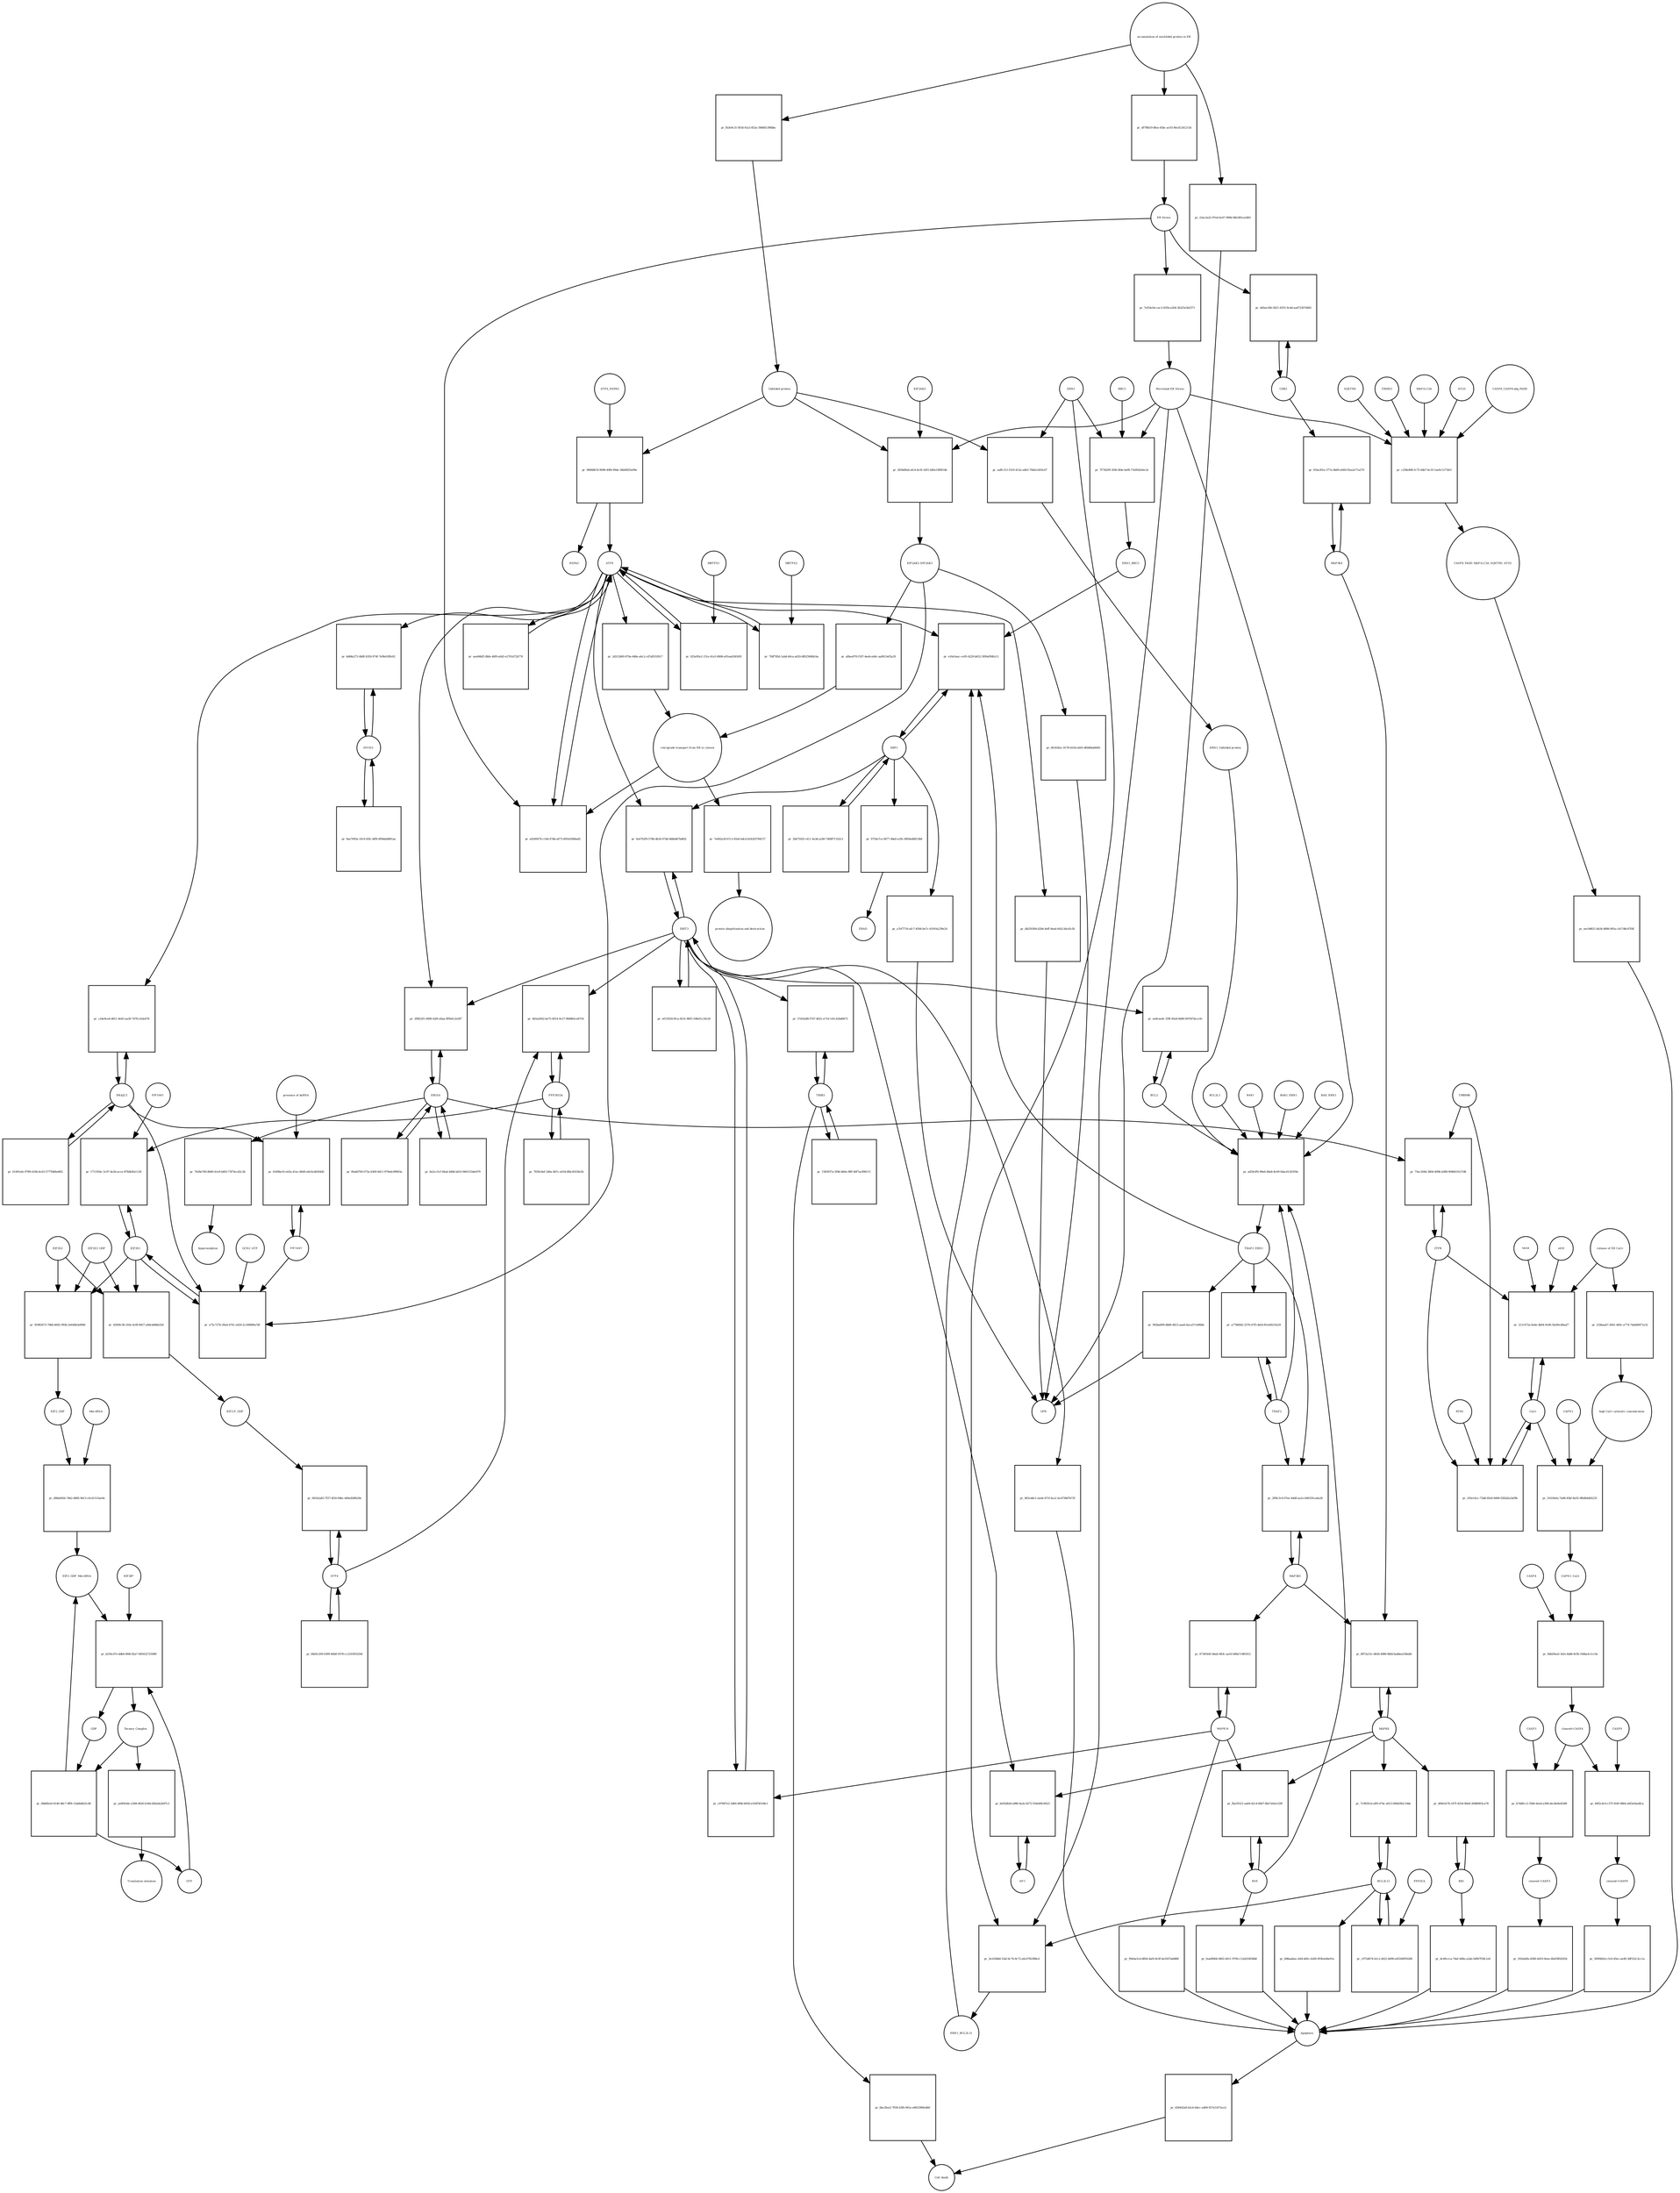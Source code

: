 strict digraph  {
ATF6_HSPA5 [annotation="", bipartite=0, cls=complex, fontsize=4, label=ATF6_HSPA5, shape=circle];
"pr_96068b7d-9098-40fb-99da-34b082f2a99e" [annotation="", bipartite=1, cls=process, fontsize=4, label="pr_96068b7d-9098-40fb-99da-34b082f2a99e", shape=square];
ATF6 [annotation="urn_miriam_hgnc.symbol_ATF6", bipartite=0, cls=macromolecule, fontsize=4, label=ATF6, shape=circle];
HSPA5 [annotation="urn_miriam_hgnc.symbol_HSPA5", bipartite=0, cls=macromolecule, fontsize=4, label=HSPA5, shape=circle];
"Unfolded protein" [annotation="", bipartite=0, cls=macromolecule, fontsize=4, label="Unfolded protein", shape=circle];
ERN1 [annotation="urn_miriam_hgnc.symbol_ERN1", bipartite=0, cls=macromolecule, fontsize=4, label=ERN1, shape=circle];
"pr_aaffc311-f310-412a-a4b5-79d2e2450c67" [annotation="", bipartite=1, cls=process, fontsize=4, label="pr_aaffc311-f310-412a-a4b5-79d2e2450c67", shape=square];
"ERN1_Unfolded protein" [annotation="", bipartite=0, cls=complex, fontsize=4, label="ERN1_Unfolded protein", shape=circle];
EIF2AK3_EIF2AK3 [annotation="", bipartite=0, cls=complex, fontsize=4, label=EIF2AK3_EIF2AK3, shape=circle];
"pr_afbea970-f187-4eeb-a44c-aa8013ef5a29" [annotation="", bipartite=1, cls=process, fontsize=4, label="pr_afbea970-f187-4eeb-a44c-aa8013ef5a29", shape=square];
"retrograde transport from ER to cytosol" [annotation="", bipartite=0, cls=phenotype, fontsize=4, label="retrograde transport from ER to cytosol", shape=circle];
"pr_2d312669-870a-448e-a6c2-cd7af031f617" [annotation="", bipartite=1, cls=process, fontsize=4, label="pr_2d312669-870a-448e-a6c2-cd7af031f617", shape=square];
"pr_7e662a30-b7c3-45e6-bdcd-b24203764157" [annotation="", bipartite=1, cls=process, fontsize=4, label="pr_7e662a30-b7c3-45e6-bdcd-b24203764157", shape=square];
"protein ubiquitination and destruction" [annotation="", bipartite=0, cls=phenotype, fontsize=4, label="protein ubiquitination and destruction", shape=circle];
"pr_ad29cff0-99a6-48a8-8c69-04ac6120359a" [annotation="", bipartite=1, cls=process, fontsize=4, label="pr_ad29cff0-99a6-48a8-8c69-04ac6120359a", shape=square];
TRAF2_ERN1 [annotation="", bipartite=0, cls=complex, fontsize=4, label=TRAF2_ERN1, shape=circle];
BAK1_ERN1 [annotation="", bipartite=0, cls=complex, fontsize=4, label=BAK1_ERN1, shape=circle];
BAX_ERN1 [annotation="", bipartite=0, cls=complex, fontsize=4, label=BAX_ERN1, shape=circle];
BCL2 [annotation="urn_miriam_hgnc.symbol_BCL2", bipartite=0, cls="nucleic acid feature", fontsize=4, label=BCL2, shape=circle];
BCL2L1 [annotation="urn_miriam_hgnc.symbol_BCL2L1", bipartite=0, cls=macromolecule, fontsize=4, label=BCL2L1, shape=circle];
"Persistant ER Stress" [annotation="", bipartite=0, cls=phenotype, fontsize=4, label="Persistant ER Stress", shape=circle];
BAX [annotation="urn_miriam_hgnc.symbol_BAX", bipartite=0, cls=macromolecule, fontsize=4, label=BAX, shape=circle];
BAK1 [annotation="urn_miriam_hgnc.symbol_BAK1", bipartite=0, cls=macromolecule, fontsize=4, label=BAK1, shape=circle];
TRAF2 [annotation="urn_miriam_hgnc.symbol_TRAF2", bipartite=0, cls=macromolecule, fontsize=4, label=TRAF2, shape=circle];
XBP1 [annotation="urn_miriam_hgnc.symbol_XBP1", bipartite=0, cls=macromolecule, fontsize=4, label=XBP1, shape=circle];
"pr_e16e5eac-ce95-4229-b652-5f00ef90b1c5" [annotation="", bipartite=1, cls=process, fontsize=4, label="pr_e16e5eac-ce95-4229-b652-5f00ef90b1c5", shape=square];
ERN1_BBC3 [annotation="", bipartite=0, cls=complex, fontsize=4, label=ERN1_BBC3, shape=circle];
ERN1_BCL2L11 [annotation="", bipartite=0, cls=complex, fontsize=4, label=ERN1_BCL2L11, shape=circle];
"pr_2bb7502f-c411-4a3d-a240-7df4871162c2" [annotation="", bipartite=1, cls=process, fontsize=4, label="pr_2bb7502f-c411-4a3d-a240-7df4871162c2", shape=square];
"pr_9754a7ce-9677-48a0-a39c-8856e8d913b8" [annotation="", bipartite=1, cls=process, fontsize=4, label="pr_9754a7ce-9677-48a0-a39c-8856e8d913b8", shape=square];
ERAD [annotation="", bipartite=0, cls=phenotype, fontsize=4, label=ERAD, shape=circle];
"pr_a7ef7716-afc7-4584-be7c-41910a239e24" [annotation="", bipartite=1, cls=process, fontsize=4, label="pr_a7ef7716-afc7-4584-be7c-41910a239e24", shape=square];
UPR [annotation="", bipartite=0, cls=phenotype, fontsize=4, label=UPR, shape=circle];
"pr_a776b9d2-5576-47f5-8efd-f61e6021fa59" [annotation="", bipartite=1, cls=process, fontsize=4, label="pr_a776b9d2-5576-47f5-8efd-f61e6021fa59", shape=square];
MAPK8 [annotation="urn_miriam_hgnc.symbol_MAPK8", bipartite=0, cls=macromolecule, fontsize=4, label=MAPK8, shape=circle];
"pr_8972a15c-db5b-4986-8bfd-badbea558a8d" [annotation="", bipartite=1, cls=process, fontsize=4, label="pr_8972a15c-db5b-4986-8bfd-badbea558a8d", shape=square];
MAP3K4 [annotation="urn_miriam_hgnc.symbol_MAP3K4", bipartite=0, cls=macromolecule, fontsize=4, label=MAP3K4, shape=circle];
MAP3K5 [annotation="urn_miriam_hgnc.symbol_MAP3K5", bipartite=0, cls=macromolecule, fontsize=4, label=MAP3K5, shape=circle];
MAPK14 [annotation="urn_miriam_hgnc.symbol_MAPK14", bipartite=0, cls=macromolecule, fontsize=4, label=MAPK14, shape=circle];
"pr_47345645-b6ab-483c-aa16-680a7c881812" [annotation="", bipartite=1, cls=process, fontsize=4, label="pr_47345645-b6ab-483c-aa16-680a7c881812", shape=square];
"pr_99eba3cd-d856-4af4-8c0f-be3507ab886f" [annotation="", bipartite=1, cls=process, fontsize=4, label="pr_99eba3cd-d856-4af4-8c0f-be3507ab886f", shape=square];
Apoptosis [annotation="", bipartite=0, cls=phenotype, fontsize=4, label=Apoptosis, shape=circle];
DDIT3 [annotation="urn_miriam_hgnc.symbol_DDIT3", bipartite=0, cls=macromolecule, fontsize=4, label=DDIT3, shape=circle];
"pr_c97687e2-5d60-4f6b-b058-e550f3019dc1" [annotation="", bipartite=1, cls=process, fontsize=4, label="pr_c97687e2-5d60-4f6b-b058-e550f3019dc1", shape=square];
"pr_963cddc1-aeeb-471f-bca1-bcd73867b73f" [annotation="", bipartite=1, cls=process, fontsize=4, label="pr_963cddc1-aeeb-471f-bca1-bcd73867b73f", shape=square];
"pr_ae8caedc-1f9f-45e8-b680-007f47dccc0c" [annotation="", bipartite=1, cls=process, fontsize=4, label="pr_ae8caedc-1f9f-45e8-b680-007f47dccc0c", shape=square];
"pr_a0249479-c14d-47db-a073-0f45d186bed5" [annotation="", bipartite=1, cls=process, fontsize=4, label="pr_a0249479-c14d-47db-a073-0f45d186bed5", shape=square];
"ER Stress" [annotation="", bipartite=0, cls=phenotype, fontsize=4, label="ER Stress", shape=circle];
"pr_025e95e2-151e-41e5-8008-a91ead345005" [annotation="", bipartite=1, cls=process, fontsize=4, label="pr_025e95e2-151e-41e5-8008-a91ead345005", shape=square];
MBTPS1 [annotation="urn_miriam_hgnc.symbol_MBTPS1", bipartite=0, cls=macromolecule, fontsize=4, label=MBTPS1, shape=circle];
"pr_7fdf785d-1abd-40ca-a620-df62594fdcba" [annotation="", bipartite=1, cls=process, fontsize=4, label="pr_7fdf785d-1abd-40ca-a620-df62594fdcba", shape=square];
MBTPS2 [annotation="urn_miriam_hgnc.symbol_MBTPS2", bipartite=0, cls=macromolecule, fontsize=4, label=MBTPS2, shape=circle];
"pr_aee84bf5-8bfe-46f9-a0d3-e2761d72b776" [annotation="", bipartite=1, cls=process, fontsize=4, label="pr_aee84bf5-8bfe-46f9-a0d3-e2761d72b776", shape=square];
"pr_ef155f26-ffca-4531-86f5-108ef1c24126" [annotation="", bipartite=1, cls=process, fontsize=4, label="pr_ef155f26-ffca-4531-86f5-108ef1c24126", shape=square];
"pr_6e4762f9-578d-4b34-97dd-8dbb4b7bdfd2" [annotation="", bipartite=1, cls=process, fontsize=4, label="pr_6e4762f9-578d-4b34-97dd-8dbb4b7bdfd2", shape=square];
EIF2S1 [annotation="urn_miriam_hgnc.symbol_EIF2S1", bipartite=0, cls=macromolecule, fontsize=4, label=EIF2S1, shape=circle];
"pr_e75c727b-39a4-4741-a920-2c189689a7df" [annotation="", bipartite=1, cls=process, fontsize=4, label="pr_e75c727b-39a4-4741-a920-2c189689a7df", shape=square];
GCN2_ATP [annotation="", bipartite=0, cls=complex, fontsize=4, label=GCN2_ATP, shape=circle];
EIF2AK2 [annotation="urn_miriam_hgnc.symbol_EIF2AK2", bipartite=0, cls=macromolecule, fontsize=4, label=EIF2AK2, shape=circle];
DNAJC3 [annotation="urn_miriam_hgnc.symbol_DNAJC3", bipartite=0, cls=macromolecule, fontsize=4, label=DNAJC3, shape=circle];
EIF2S2 [annotation="urn_miriam_hgnc.symbol_EIF2S2", bipartite=0, cls=macromolecule, fontsize=4, label=EIF2S2, shape=circle];
"pr_95983473-70b8-4665-993b-3e644b3ef866" [annotation="", bipartite=1, cls=process, fontsize=4, label="pr_95983473-70b8-4665-993b-3e644b3ef866", shape=square];
EIF2S3_GDP [annotation="", bipartite=0, cls=complex, fontsize=4, label=EIF2S3_GDP, shape=circle];
EIF2_GDP [annotation="", bipartite=0, cls=complex, fontsize=4, label=EIF2_GDP, shape=circle];
"EIF2_GDP_Met-tRNA" [annotation="", bipartite=0, cls=complex, fontsize=4, label="EIF2_GDP_Met-tRNA", shape=circle];
"pr_b250cd7e-ddb4-4f66-82a7-685432725989" [annotation="", bipartite=1, cls=process, fontsize=4, label="pr_b250cd7e-ddb4-4f66-82a7-685432725989", shape=square];
"Ternary Complex" [annotation="", bipartite=0, cls=complex, fontsize=4, label="Ternary Complex", shape=circle];
"EIF2B*" [annotation="", bipartite=0, cls=complex, fontsize=4, label="EIF2B*", shape=circle];
GTP [annotation="urn_miriam_obo.chebi_CHEBI%3A57600", bipartite=0, cls="simple chemical", fontsize=4, label=GTP, shape=circle];
GDP [annotation="urn_miriam_obo.chebi_CHEBI%3A65180", bipartite=0, cls="simple chemical", fontsize=4, label=GDP, shape=circle];
"pr_0bb6fee0-4140-48c7-9ff8-15abbdb25c46" [annotation="", bipartite=1, cls=process, fontsize=4, label="pr_0bb6fee0-4140-48c7-9ff8-15abbdb25c46", shape=square];
ATF4 [annotation="urn_miriam_hgnc.symbol_ATF4", bipartite=0, cls=macromolecule, fontsize=4, label=ATF4, shape=circle];
"pr_061b2a83-7f27-4f20-84bc-bf6ed56fb29e" [annotation="", bipartite=1, cls=process, fontsize=4, label="pr_061b2a83-7f27-4f20-84bc-bf6ed56fb29e", shape=square];
"EIF2-P_GDP" [annotation="", bipartite=0, cls=complex, fontsize=4, label="EIF2-P_GDP", shape=circle];
"pr_68d3c209-0399-46b8-9378-cc231093329d" [annotation="", bipartite=1, cls=process, fontsize=4, label="pr_68d3c209-0399-46b8-9378-cc231093329d", shape=square];
PPP1R15A [annotation="urn_miriam_hgnc.symbol_PPP1R15A", bipartite=0, cls=macromolecule, fontsize=4, label=PPP1R15A, shape=circle];
"pr_4b5a2642-be75-4914-9c27-98d9b5ce8754" [annotation="", bipartite=1, cls=process, fontsize=4, label="pr_4b5a2642-be75-4914-9c27-98d9b5ce8754", shape=square];
"pr_7839c8ef-246a-4b7c-a034-6fbc8163fe5b" [annotation="", bipartite=1, cls=process, fontsize=4, label="pr_7839c8ef-246a-4b7c-a034-6fbc8163fe5b", shape=square];
"pr_ae8043dc-e368-4626-b18d-d5b2da2b97c2" [annotation="", bipartite=1, cls=process, fontsize=4, label="pr_ae8043dc-e368-4626-b18d-d5b2da2b97c2", shape=square];
"Translation initiation" [annotation="", bipartite=0, cls=phenotype, fontsize=4, label="Translation initiation", shape=circle];
"pr_2f9fc3c0-07ee-44d0-aa1e-b90335ca4a28" [annotation="", bipartite=1, cls=process, fontsize=4, label="pr_2f9fc3c0-07ee-44d0-aa1e-b90335ca4a28", shape=square];
ERO1A [annotation="urn_miriam_hgnc.symbol_ERO1A", bipartite=0, cls=macromolecule, fontsize=4, label=ERO1A, shape=circle];
"pr_2f8f22f1-0496-42f0-a6aa-fff9efc2e287" [annotation="", bipartite=1, cls=process, fontsize=4, label="pr_2f8f22f1-0496-42f0-a6aa-fff9efc2e287", shape=square];
"pr_8a2cc5cf-04ab-448d-b410-966151b4e979" [annotation="", bipartite=1, cls=process, fontsize=4, label="pr_8a2cc5cf-04ab-448d-b410-966151b4e979", shape=square];
"pr_1711934c-5c97-4e2b-acce-878db3fa1128" [annotation="", bipartite=1, cls=process, fontsize=4, label="pr_1711934c-5c97-4e2b-acce-878db3fa1128", shape=square];
EIF2AK1 [annotation="urn_miriam_hgnc.symbol_EIF2AK1", bipartite=0, cls=macromolecule, fontsize=4, label=EIF2AK1, shape=circle];
"pr_fba35521-aa64-42c4-8447-8be7a0ee129f" [annotation="", bipartite=1, cls=process, fontsize=4, label="pr_fba35521-aa64-42c4-8447-8be7a0ee129f", shape=square];
"pr_fead9064-0402-4411-9700-c12eb55658b8" [annotation="", bipartite=1, cls=process, fontsize=4, label="pr_fead9064-0402-4411-9700-c12eb55658b8", shape=square];
"Ca2+" [annotation="urn_miriam_obo.chebi_CHEBI%3A29108", bipartite=0, cls="simple chemical", fontsize=4, label="Ca2+", shape=circle];
"pr_211c672a-6ebe-4b04-9c80-5fa00cd0aaf7" [annotation="", bipartite=1, cls=process, fontsize=4, label="pr_211c672a-6ebe-4b04-9c80-5fa00cd0aaf7", shape=square];
"release of ER Ca2+" [annotation="", bipartite=0, cls=phenotype, fontsize=4, label="release of ER Ca2+", shape=circle];
ITPR [annotation="urn_miriam_hgnc.symbol_ITPR1|urn_miriam_hgnc.symbol_ITPR2|urn_miriam_hgnc.symbol_ITPR3", bipartite=0, cls=macromolecule, fontsize=4, label=ITPR, shape=circle];
MAM [annotation="", bipartite=0, cls=phenotype, fontsize=4, label=MAM, shape=circle];
s619 [annotation="", bipartite=0, cls=complex, fontsize=4, label=s619, shape=circle];
"pr_81ba301a-377a-4b09-a949-f3ea2e71a270" [annotation="", bipartite=1, cls=process, fontsize=4, label="pr_81ba301a-377a-4b09-a949-f3ea2e71a270", shape=square];
CDK5 [annotation="urn_miriam_hgnc.symbol_CDK5", bipartite=0, cls=macromolecule, fontsize=4, label=CDK5, shape=circle];
"pr_4d5ee18b-5821-4555-9cdd-aad72307d492" [annotation="", bipartite=1, cls="uncertain process", fontsize=4, label="pr_4d5ee18b-5821-4555-9cdd-aad72307d492", shape=square];
"pr_d34442a8-b2cb-4dcc-a469-927a5107ace2" [annotation="", bipartite=1, cls=process, fontsize=4, label="pr_d34442a8-b2cb-4dcc-a469-927a5107ace2", shape=square];
"Cell death" [annotation="", bipartite=0, cls=phenotype, fontsize=4, label="Cell death", shape=circle];
"pr_105e14cc-75dd-45e0-8400-f282d2a3af9b" [annotation="", bipartite=1, cls=process, fontsize=4, label="pr_105e14cc-75dd-45e0-8400-f282d2a3af9b", shape=square];
TMBIM6 [annotation="urn_miriam_hgnc.symbol_TMBIM6", bipartite=0, cls=macromolecule, fontsize=4, label=TMBIM6, shape=circle];
RYR1 [annotation="urn_miriam_hgnc.symbol_RYR1", bipartite=0, cls=macromolecule, fontsize=4, label=RYR1, shape=circle];
EIF2AK3 [annotation="urn_miriam_hgnc.symbol_EIF2AK3", bipartite=0, cls=macromolecule, fontsize=4, label=EIF2AK3, shape=circle];
"pr_2836d9ab-afc4-4c91-b5f1-b82e19f6f1db" [annotation="", bipartite=1, cls=process, fontsize=4, label="pr_2836d9ab-afc4-4c91-b5f1-b82e19f6f1db", shape=square];
"pr_7b58a760-8b90-41e9-b493-73f7dcc82c2b" [annotation="", bipartite=1, cls=process, fontsize=4, label="pr_7b58a760-8b90-41e9-b493-73f7dcc82c2b", shape=square];
hyperoxidation [annotation="", bipartite=0, cls=phenotype, fontsize=4, label=hyperoxidation, shape=circle];
"pr_f6a6d769-073a-4369-9d11-979e6c89903a" [annotation="", bipartite=1, cls=process, fontsize=4, label="pr_f6a6d769-073a-4369-9d11-979e6c89903a", shape=square];
"pr_7ef54c9a-cac3-455b-a204-3b325e3b2571" [annotation="", bipartite=1, cls=process, fontsize=4, label="pr_7ef54c9a-cac3-455b-a204-3b325e3b2571", shape=square];
"CASP8_CASP8-ubq_FADD" [annotation="", bipartite=0, cls=complex, fontsize=4, label="CASP8_CASP8-ubq_FADD", shape=circle];
"pr_c258e806-fc75-44b7-bc35-1ae9c12730cf" [annotation="", bipartite=1, cls=process, fontsize=4, label="pr_c258e806-fc75-44b7-bc35-1ae9c12730cf", shape=square];
"SQSTM1 " [annotation="urn_miriam_hgnc.symbol_SQSTM1", bipartite=0, cls=macromolecule, fontsize=4, label="SQSTM1 ", shape=circle];
CASP8_FADD_MAP1LC3A_SQSTM1_ATG5 [annotation="", bipartite=0, cls=complex, fontsize=4, label=CASP8_FADD_MAP1LC3A_SQSTM1_ATG5, shape=circle];
TRIM13 [annotation="urn_miriam_hgnc.symbol_TRIM13", bipartite=0, cls=macromolecule, fontsize=4, label=TRIM13, shape=circle];
MAP1LC3A [annotation="urn_miriam_hgnc.symbol_MAP1LC3A", bipartite=0, cls=macromolecule, fontsize=4, label=MAP1LC3A, shape=circle];
ATG5 [annotation="urn_miriam_hgnc.symbol_ATG5", bipartite=0, cls=macromolecule, fontsize=4, label=ATG5, shape=circle];
"pr_eec9d821-bb34-4886-891a-cb17d6c67fdf" [annotation="", bipartite=1, cls=process, fontsize=4, label="pr_eec9d821-bb34-4886-891a-cb17d6c67fdf", shape=square];
"AP-1" [annotation="urn_miriam_hgnc.symbol_FOS|urn_miriam_hgnc.symbol_FOSB|urn_miriam_hgnc.symbol_FOSL1|urn_miriam_hgnc.symbol_FOSL2|urn_miriam_hgnc.symbol_JUN|urn_miriam_hgnc.symbol_JUNB|urn_miriam_hgnc.symbol_JUND", bipartite=0, cls=macromolecule, fontsize=4, label="AP-1", shape=circle];
"pr_be92dfa8-a986-4a3e-8272-f34e60fc8423" [annotation="", bipartite=1, cls=process, fontsize=4, label="pr_be92dfa8-a986-4a3e-8272-f34e60fc8423", shape=square];
"pr_0169be10-e02a-41ac-8649-a8c0cd630445" [annotation="", bipartite=1, cls=process, fontsize=4, label="pr_0169be10-e02a-41ac-8649-a8c0cd630445", shape=square];
"presence of dsRNA" [annotation="", bipartite=0, cls=phenotype, fontsize=4, label="presence of dsRNA", shape=circle];
"Met-tRNA" [annotation="urn_miriam_hgnc_HGNC%3A34779", bipartite=0, cls="nucleic acid feature", fontsize=4, label="Met-tRNA", shape=circle];
"pr_d98a8456-74b2-4885-9613-c6c41513ae0e" [annotation="", bipartite=1, cls=process, fontsize=4, label="pr_d98a8456-74b2-4885-9613-c6c41513ae0e", shape=square];
"pr_45f49c38-316e-4cf8-8457-a9dcdd4bb33d" [annotation="", bipartite=1, cls=process, fontsize=4, label="pr_45f49c38-316e-4cf8-8457-a9dcdd4bb33d", shape=square];
"accumulation of misfolded protein in ER" [annotation="", bipartite=0, cls=phenotype, fontsize=4, label="accumulation of misfolded protein in ER", shape=circle];
"pr_fb3e9c31-0f3d-41a3-852e-39d681396bbc" [annotation="", bipartite=1, cls=process, fontsize=4, label="pr_fb3e9c31-0f3d-41a3-852e-39d681396bbc", shape=square];
"pr_df79fb19-8fea-45bc-ac03-46cd1241215d" [annotation="", bipartite=1, cls=process, fontsize=4, label="pr_df79fb19-8fea-45bc-ac03-46cd1241215d", shape=square];
"pr_23ac2a22-97ed-4c67-990b-98e385ca2463" [annotation="", bipartite=1, cls=process, fontsize=4, label="pr_23ac2a22-97ed-4c67-990b-98e385ca2463", shape=square];
"pr_0fc8342c-9178-433d-a603-df64fbebf605" [annotation="", bipartite=1, cls=process, fontsize=4, label="pr_0fc8342c-9178-433d-a603-df64fbebf605", shape=square];
"pr_992ba899-db86-4815-aae6-6aca57cb90bb" [annotation="", bipartite=1, cls=process, fontsize=4, label="pr_992ba899-db86-4815-aae6-6aca57cb90bb", shape=square];
"pr_db259304-d2b6-4eff-8ea6-642c3dcd1cfb" [annotation="", bipartite=1, cls=process, fontsize=4, label="pr_db259304-d2b6-4eff-8ea6-642c3dcd1cfb", shape=square];
BCL2L11 [annotation="urn_miriam_hgnc.symbol_BCL2L11", bipartite=0, cls=macromolecule, fontsize=4, label=BCL2L11, shape=circle];
"pr_7c9835cb-aff0-474c-a613-00b9282c19de" [annotation="", bipartite=1, cls=process, fontsize=4, label="pr_7c9835cb-aff0-474c-a613-00b9282c19de", shape=square];
BID [annotation="urn_miriam_hgnc.symbol_BID", bipartite=0, cls=macromolecule, fontsize=4, label=BID, shape=circle];
"pr_469e5e7b-187f-4254-9be8-2f486903ca78" [annotation="", bipartite=1, cls=process, fontsize=4, label="pr_469e5e7b-187f-4254-9be8-2f486903ca78", shape=square];
"pr_b96aabea-cbfd-4d5c-b260-9f3fee66e91e" [annotation="", bipartite=1, cls=process, fontsize=4, label="pr_b96aabea-cbfd-4d5c-b260-9f3fee66e91e", shape=square];
"pr_dc49ccca-7daf-448e-a2ab-5d907f28c1e6" [annotation="", bipartite=1, cls=process, fontsize=4, label="pr_dc49ccca-7daf-448e-a2ab-5d907f28c1e6", shape=square];
"pr_3e163b8d-53af-4c74-8c72-a6c0782388cd" [annotation="", bipartite=1, cls=process, fontsize=4, label="pr_3e163b8d-53af-4c74-8c72-a6c0782388cd", shape=square];
"pr_7f7362f9-2f46-4fde-bef8-71b95d2ebc2e" [annotation="", bipartite=1, cls=process, fontsize=4, label="pr_7f7362f9-2f46-4fde-bef8-71b95d2ebc2e", shape=square];
BBC3 [annotation="urn_miriam_hgnc.symbol_BBC3", bipartite=0, cls=macromolecule, fontsize=4, label=BBC3, shape=circle];
"pr_c972d674-b1c2-4421-b090-e83340f50268" [annotation="", bipartite=1, cls=process, fontsize=4, label="pr_c972d674-b1c2-4421-b090-e83340f50268", shape=square];
PPP2CA [annotation="urn_miriam_hgnc.symbol_PPP2CA", bipartite=0, cls=macromolecule, fontsize=4, label=PPP2CA, shape=circle];
TRIB3 [annotation="urn_miriam_hgnc.symbol_TRIB3", bipartite=0, cls=macromolecule, fontsize=4, label=TRIB3, shape=circle];
"pr_57d1fa86-f7d7-4821-a71d-141c42bd0673" [annotation="", bipartite=1, cls=process, fontsize=4, label="pr_57d1fa86-f7d7-4821-a71d-141c42bd0673", shape=square];
"pr_1583937a-5f9d-4b9a-9fff-46f7ac896115" [annotation="", bipartite=1, cls=process, fontsize=4, label="pr_1583937a-5f9d-4b9a-9fff-46f7ac896115", shape=square];
"pr_bbc2fee2-7058-43f6-941e-e8452906e4b0" [annotation="", bipartite=1, cls=process, fontsize=4, label="pr_bbc2fee2-7058-43f6-941e-e8452906e4b0", shape=square];
"pr_21b6aab7-2641-460c-a774-74a8d9471e32" [annotation="", bipartite=1, cls=process, fontsize=4, label="pr_21b6aab7-2641-460c-a774-74a8d9471e32", shape=square];
"high Ca2+ cytosolic concentration" [annotation="", bipartite=0, cls=phenotype, fontsize=4, label="high Ca2+ cytosolic concentration", shape=circle];
"pr_c24e9ca4-d811-4e83-aa30-7d7fccb3a478" [annotation="", bipartite=1, cls=process, fontsize=4, label="pr_c24e9ca4-d811-4e83-aa30-7d7fccb3a478", shape=square];
"pr_01491efe-9789-410b-bc63-5777b80ed6f2" [annotation="", bipartite=1, cls=process, fontsize=4, label="pr_01491efe-9789-410b-bc63-5777b80ed6f2", shape=square];
"pr_75ec3044-3804-409b-b388-9948410127d8" [annotation="", bipartite=1, cls=process, fontsize=4, label="pr_75ec3044-3804-409b-b388-9948410127d8", shape=square];
CASP4 [annotation="urn_miriam_hgnc.symbol_CASP4", bipartite=0, cls=macromolecule, fontsize=4, label=CASP4, shape=circle];
"pr_9db29ea5-3efa-4dd6-8cfb-19dba3c1cc0e" [annotation="", bipartite=1, cls=process, fontsize=4, label="pr_9db29ea5-3efa-4dd6-8cfb-19dba3c1cc0e", shape=square];
"cleaved~CASP4" [annotation="urn_miriam_hgnc.symbol_CASP4", bipartite=0, cls=macromolecule, fontsize=4, label="cleaved~CASP4", shape=circle];
"CAPN1_Ca2+" [annotation="", bipartite=0, cls=complex, fontsize=4, label="CAPN1_Ca2+", shape=circle];
CASP3 [annotation="urn_miriam_hgnc.symbol_CASP3", bipartite=0, cls=macromolecule, fontsize=4, label=CASP3, shape=circle];
"pr_b7dd0cc2-35b6-4eed-a398-dec8e9ed1bf8" [annotation="", bipartite=1, cls=process, fontsize=4, label="pr_b7dd0cc2-35b6-4eed-a398-dec8e9ed1bf8", shape=square];
"cleaved~CASP3" [annotation="urn_miriam_hgnc.symbol_CASP3", bipartite=0, cls=macromolecule, fontsize=4, label="cleaved~CASP3", shape=circle];
CASP9 [annotation="urn_miriam_hgnc.symbol_CSAP9", bipartite=0, cls=macromolecule, fontsize=4, label=CASP9, shape=circle];
"pr_49f2c4c0-c37f-454f-96b4-a6f2e0aedfca" [annotation="", bipartite=1, cls=process, fontsize=4, label="pr_49f2c4c0-c37f-454f-96b4-a6f2e0aedfca", shape=square];
"cleaved~CASP9" [annotation="urn_miriam_hgnc.symbol_CASP9", bipartite=0, cls=macromolecule, fontsize=4, label="cleaved~CASP9", shape=circle];
CAPN1 [annotation="urn_miriam_hgnc.symbol_CAPN1", bipartite=0, cls=macromolecule, fontsize=4, label=CAPN1, shape=circle];
"pr_31618efa-7a88-45bf-8a55-9fb0b44b5235" [annotation="", bipartite=1, cls=process, fontsize=4, label="pr_31618efa-7a88-45bf-8a55-9fb0b44b5235", shape=square];
"pr_592ebdfa-d580-4d19-9eee-4fa05ffd2454" [annotation="", bipartite=1, cls=process, fontsize=4, label="pr_592ebdfa-d580-4d19-9eee-4fa05ffd2454", shape=square];
"pr_5f009d2d-c5c6-45ec-ae49-3df532c3cc1a" [annotation="", bipartite=1, cls=process, fontsize=4, label="pr_5f009d2d-c5c6-45ec-ae49-3df532c3cc1a", shape=square];
HYOU1 [annotation="urn_miriam_hgnc.symbol_HYOU1", bipartite=0, cls=macromolecule, fontsize=4, label=HYOU1, shape=circle];
"pr_6d84e271-6b8f-4359-974f-7e9fe03ffe92" [annotation="", bipartite=1, cls=process, fontsize=4, label="pr_6d84e271-6b8f-4359-974f-7e9fe03ffe92", shape=square];
"pr_9ae7695a-10c9-45fc-bff8-9f9dda8881aa" [annotation="", bipartite=1, cls=process, fontsize=4, label="pr_9ae7695a-10c9-45fc-bff8-9f9dda8881aa", shape=square];
ATF6_HSPA5 -> "pr_96068b7d-9098-40fb-99da-34b082f2a99e"  [annotation="", interaction_type=consumption];
"pr_96068b7d-9098-40fb-99da-34b082f2a99e" -> ATF6  [annotation="", interaction_type=production];
"pr_96068b7d-9098-40fb-99da-34b082f2a99e" -> HSPA5  [annotation="", interaction_type=production];
ATF6 -> "pr_2d312669-870a-448e-a6c2-cd7af031f617"  [annotation="", interaction_type=consumption];
ATF6 -> "pr_e16e5eac-ce95-4229-b652-5f00ef90b1c5"  [annotation="urn_miriam_pubmed_26587781|urn_miriam_pubmed_23430059", interaction_type=catalysis];
ATF6 -> "pr_a0249479-c14d-47db-a073-0f45d186bed5"  [annotation="", interaction_type=consumption];
ATF6 -> "pr_025e95e2-151e-41e5-8008-a91ead345005"  [annotation="", interaction_type=consumption];
ATF6 -> "pr_7fdf785d-1abd-40ca-a620-df62594fdcba"  [annotation="", interaction_type=consumption];
ATF6 -> "pr_aee84bf5-8bfe-46f9-a0d3-e2761d72b776"  [annotation="", interaction_type=consumption];
ATF6 -> "pr_6e4762f9-578d-4b34-97dd-8dbb4b7bdfd2"  [annotation="urn_miriam_pubmed_26587781|urn_miriam_pubmed_17991856|urn_miriam_pubmed_28843399", interaction_type=catalysis];
ATF6 -> "pr_2f8f22f1-0496-42f0-a6aa-fff9efc2e287"  [annotation="urn_miriam_pubmed_23850759|urn_miriam_pubmed_25387528", interaction_type=catalysis];
ATF6 -> "pr_db259304-d2b6-4eff-8ea6-642c3dcd1cfb"  [annotation="", interaction_type=consumption];
ATF6 -> "pr_c24e9ca4-d811-4e83-aa30-7d7fccb3a478"  [annotation="urn_miriam_pubmed_12601012|urn_miriam_pubmed_18360008", interaction_type=catalysis];
ATF6 -> "pr_6d84e271-6b8f-4359-974f-7e9fe03ffe92"  [annotation=urn_miriam_pubmed_18360008, interaction_type=catalysis];
"Unfolded protein" -> "pr_96068b7d-9098-40fb-99da-34b082f2a99e"  [annotation="urn_miriam_pubmed_19509052|urn_miriam_pubmed_12847084|urn_miriam_pubmed_23850759", interaction_type=catalysis];
"Unfolded protein" -> "pr_aaffc311-f310-412a-a4b5-79d2e2450c67"  [annotation="", interaction_type=consumption];
"Unfolded protein" -> "pr_2836d9ab-afc4-4c91-b5f1-b82e19f6f1db"  [annotation=urn_miriam_pubmed_17991856, interaction_type=catalysis];
ERN1 -> "pr_aaffc311-f310-412a-a4b5-79d2e2450c67"  [annotation="", interaction_type=consumption];
ERN1 -> "pr_3e163b8d-53af-4c74-8c72-a6c0782388cd"  [annotation="", interaction_type=consumption];
ERN1 -> "pr_7f7362f9-2f46-4fde-bef8-71b95d2ebc2e"  [annotation="", interaction_type=consumption];
"pr_aaffc311-f310-412a-a4b5-79d2e2450c67" -> "ERN1_Unfolded protein"  [annotation="", interaction_type=production];
"ERN1_Unfolded protein" -> "pr_ad29cff0-99a6-48a8-8c69-04ac6120359a"  [annotation="", interaction_type=consumption];
EIF2AK3_EIF2AK3 -> "pr_afbea970-f187-4eeb-a44c-aa8013ef5a29"  [annotation="", interaction_type=consumption];
EIF2AK3_EIF2AK3 -> "pr_e75c727b-39a4-4741-a920-2c189689a7df"  [annotation="urn_miriam_pubmed_12667446|urn_miriam_pubmed_16246152|urn_miriam_pubmed_12601012|urn_miriam_pubmed_23850759|urn_miriam_pubmed_18360008|urn_miriam_pubmed_26587781", interaction_type=catalysis];
EIF2AK3_EIF2AK3 -> "pr_0fc8342c-9178-433d-a603-df64fbebf605"  [annotation="", interaction_type=consumption];
"pr_afbea970-f187-4eeb-a44c-aa8013ef5a29" -> "retrograde transport from ER to cytosol"  [annotation="", interaction_type=production];
"retrograde transport from ER to cytosol" -> "pr_7e662a30-b7c3-45e6-bdcd-b24203764157"  [annotation="", interaction_type=consumption];
"retrograde transport from ER to cytosol" -> "pr_a0249479-c14d-47db-a073-0f45d186bed5"  [annotation="urn_miriam_pubmed_18360008|urn_miriam_pubmed_17991856|urn_miriam_pubmed_26587781|urn_miriam_pubmed_12847084", interaction_type=inhibition];
"pr_2d312669-870a-448e-a6c2-cd7af031f617" -> "retrograde transport from ER to cytosol"  [annotation="", interaction_type=production];
"pr_7e662a30-b7c3-45e6-bdcd-b24203764157" -> "protein ubiquitination and destruction"  [annotation="", interaction_type=production];
"pr_ad29cff0-99a6-48a8-8c69-04ac6120359a" -> TRAF2_ERN1  [annotation="", interaction_type=production];
TRAF2_ERN1 -> "pr_e16e5eac-ce95-4229-b652-5f00ef90b1c5"  [annotation="urn_miriam_pubmed_26587781|urn_miriam_pubmed_23430059", interaction_type=catalysis];
TRAF2_ERN1 -> "pr_a776b9d2-5576-47f5-8efd-f61e6021fa59"  [annotation=urn_miriam_pubmed_23850759, interaction_type=catalysis];
TRAF2_ERN1 -> "pr_2f9fc3c0-07ee-44d0-aa1e-b90335ca4a28"  [annotation=urn_miriam_pubmed_23850759, interaction_type=catalysis];
TRAF2_ERN1 -> "pr_992ba899-db86-4815-aae6-6aca57cb90bb"  [annotation="", interaction_type=consumption];
BAK1_ERN1 -> "pr_ad29cff0-99a6-48a8-8c69-04ac6120359a"  [annotation="urn_miriam_pubmed_23850759|urn_miriam_pubmed_23430059|urn_miriam_pubmed_26587781", interaction_type=catalysis];
BAX_ERN1 -> "pr_ad29cff0-99a6-48a8-8c69-04ac6120359a"  [annotation="urn_miriam_pubmed_23850759|urn_miriam_pubmed_23430059|urn_miriam_pubmed_26587781", interaction_type=catalysis];
BCL2 -> "pr_ad29cff0-99a6-48a8-8c69-04ac6120359a"  [annotation="urn_miriam_pubmed_23850759|urn_miriam_pubmed_23430059|urn_miriam_pubmed_26587781", interaction_type=inhibition];
BCL2 -> "pr_ae8caedc-1f9f-45e8-b680-007f47dccc0c"  [annotation="", interaction_type=consumption];
BCL2L1 -> "pr_ad29cff0-99a6-48a8-8c69-04ac6120359a"  [annotation="urn_miriam_pubmed_23850759|urn_miriam_pubmed_23430059|urn_miriam_pubmed_26587781", interaction_type=inhibition];
"Persistant ER Stress" -> "pr_ad29cff0-99a6-48a8-8c69-04ac6120359a"  [annotation="urn_miriam_pubmed_23850759|urn_miriam_pubmed_23430059|urn_miriam_pubmed_26587781", interaction_type=inhibition];
"Persistant ER Stress" -> "pr_2836d9ab-afc4-4c91-b5f1-b82e19f6f1db"  [annotation=urn_miriam_pubmed_17991856, interaction_type=catalysis];
"Persistant ER Stress" -> "pr_c258e806-fc75-44b7-bc35-1ae9c12730cf"  [annotation=urn_miriam_pubmed_17991856, interaction_type=catalysis];
"Persistant ER Stress" -> "pr_3e163b8d-53af-4c74-8c72-a6c0782388cd"  [annotation="urn_miriam_pubmed_23850759|urn_miriam_pubmed_23430059|urn_miriam_pubmed_26587781", interaction_type=inhibition];
"Persistant ER Stress" -> "pr_7f7362f9-2f46-4fde-bef8-71b95d2ebc2e"  [annotation="urn_miriam_pubmed_23430059|urn_miriam_pubmed_17991856", interaction_type=inhibition];
BAX -> "pr_ad29cff0-99a6-48a8-8c69-04ac6120359a"  [annotation="urn_miriam_pubmed_23850759|urn_miriam_pubmed_23430059|urn_miriam_pubmed_26587781", interaction_type=catalysis];
BAX -> "pr_fba35521-aa64-42c4-8447-8be7a0ee129f"  [annotation="", interaction_type=consumption];
BAX -> "pr_fead9064-0402-4411-9700-c12eb55658b8"  [annotation="", interaction_type=consumption];
BAK1 -> "pr_ad29cff0-99a6-48a8-8c69-04ac6120359a"  [annotation="urn_miriam_pubmed_23850759|urn_miriam_pubmed_23430059|urn_miriam_pubmed_26587781", interaction_type=catalysis];
TRAF2 -> "pr_ad29cff0-99a6-48a8-8c69-04ac6120359a"  [annotation="", interaction_type=consumption];
TRAF2 -> "pr_a776b9d2-5576-47f5-8efd-f61e6021fa59"  [annotation="", interaction_type=consumption];
TRAF2 -> "pr_2f9fc3c0-07ee-44d0-aa1e-b90335ca4a28"  [annotation=urn_miriam_pubmed_23850759, interaction_type=catalysis];
XBP1 -> "pr_e16e5eac-ce95-4229-b652-5f00ef90b1c5"  [annotation="", interaction_type=consumption];
XBP1 -> "pr_2bb7502f-c411-4a3d-a240-7df4871162c2"  [annotation="", interaction_type=consumption];
XBP1 -> "pr_9754a7ce-9677-48a0-a39c-8856e8d913b8"  [annotation="", interaction_type=consumption];
XBP1 -> "pr_a7ef7716-afc7-4584-be7c-41910a239e24"  [annotation="", interaction_type=consumption];
XBP1 -> "pr_6e4762f9-578d-4b34-97dd-8dbb4b7bdfd2"  [annotation="urn_miriam_pubmed_26587781|urn_miriam_pubmed_17991856|urn_miriam_pubmed_28843399", interaction_type=catalysis];
"pr_e16e5eac-ce95-4229-b652-5f00ef90b1c5" -> XBP1  [annotation="", interaction_type=production];
ERN1_BBC3 -> "pr_e16e5eac-ce95-4229-b652-5f00ef90b1c5"  [annotation="urn_miriam_pubmed_26587781|urn_miriam_pubmed_23430059", interaction_type=catalysis];
ERN1_BCL2L11 -> "pr_e16e5eac-ce95-4229-b652-5f00ef90b1c5"  [annotation="urn_miriam_pubmed_26587781|urn_miriam_pubmed_23430059", interaction_type=catalysis];
"pr_2bb7502f-c411-4a3d-a240-7df4871162c2" -> XBP1  [annotation="", interaction_type=production];
"pr_9754a7ce-9677-48a0-a39c-8856e8d913b8" -> ERAD  [annotation="", interaction_type=production];
"pr_a7ef7716-afc7-4584-be7c-41910a239e24" -> UPR  [annotation="", interaction_type=production];
"pr_a776b9d2-5576-47f5-8efd-f61e6021fa59" -> TRAF2  [annotation="", interaction_type=production];
MAPK8 -> "pr_8972a15c-db5b-4986-8bfd-badbea558a8d"  [annotation="", interaction_type=consumption];
MAPK8 -> "pr_fba35521-aa64-42c4-8447-8be7a0ee129f"  [annotation="urn_miriam_pubmed_18191217|urn_miriam_pubmed_23430059", interaction_type=catalysis];
MAPK8 -> "pr_be92dfa8-a986-4a3e-8272-f34e60fc8423"  [annotation="urn_miriam_pubmed_26618107|urn_miriam_pubmed_26587781|urn_miriam_pubmed_23850759", interaction_type=catalysis];
MAPK8 -> "pr_7c9835cb-aff0-474c-a613-00b9282c19de"  [annotation="urn_miriam_pubmed_26018731|urn_miriam_pubmed_23850759", interaction_type=catalysis];
MAPK8 -> "pr_469e5e7b-187f-4254-9be8-2f486903ca78"  [annotation="urn_miriam_pubmed_23430059|urn_miriam_pubmed_11583631", interaction_type=catalysis];
"pr_8972a15c-db5b-4986-8bfd-badbea558a8d" -> MAPK8  [annotation="", interaction_type=production];
MAP3K4 -> "pr_8972a15c-db5b-4986-8bfd-badbea558a8d"  [annotation="urn_miriam_pubmed_18191217|urn_miriam_pubmed_23850759|urn_miriam_pubmed_26587781", interaction_type=catalysis];
MAP3K4 -> "pr_81ba301a-377a-4b09-a949-f3ea2e71a270"  [annotation="", interaction_type=consumption];
MAP3K5 -> "pr_8972a15c-db5b-4986-8bfd-badbea558a8d"  [annotation="urn_miriam_pubmed_18191217|urn_miriam_pubmed_23850759|urn_miriam_pubmed_26587781", interaction_type=catalysis];
MAP3K5 -> "pr_47345645-b6ab-483c-aa16-680a7c881812"  [annotation="urn_miriam_pubmed_23850759|urn_miriam_pubmed_12215209", interaction_type=catalysis];
MAP3K5 -> "pr_2f9fc3c0-07ee-44d0-aa1e-b90335ca4a28"  [annotation="", interaction_type=consumption];
MAPK14 -> "pr_47345645-b6ab-483c-aa16-680a7c881812"  [annotation="", interaction_type=consumption];
MAPK14 -> "pr_99eba3cd-d856-4af4-8c0f-be3507ab886f"  [annotation="", interaction_type=consumption];
MAPK14 -> "pr_c97687e2-5d60-4f6b-b058-e550f3019dc1"  [annotation="urn_miriam_pubmed_23850759|urn_miriam_pubmed_23430059|urn_miriam_pubmed_26137585", interaction_type=catalysis];
MAPK14 -> "pr_fba35521-aa64-42c4-8447-8be7a0ee129f"  [annotation="urn_miriam_pubmed_18191217|urn_miriam_pubmed_23430059", interaction_type=catalysis];
"pr_47345645-b6ab-483c-aa16-680a7c881812" -> MAPK14  [annotation="", interaction_type=production];
"pr_99eba3cd-d856-4af4-8c0f-be3507ab886f" -> Apoptosis  [annotation="", interaction_type=production];
Apoptosis -> "pr_d34442a8-b2cb-4dcc-a469-927a5107ace2"  [annotation="", interaction_type=consumption];
DDIT3 -> "pr_c97687e2-5d60-4f6b-b058-e550f3019dc1"  [annotation="", interaction_type=consumption];
DDIT3 -> "pr_963cddc1-aeeb-471f-bca1-bcd73867b73f"  [annotation="", interaction_type=consumption];
DDIT3 -> "pr_ae8caedc-1f9f-45e8-b680-007f47dccc0c"  [annotation="urn_miriam_pubmed_30662442|urn_miriam_pubmed_23850759", interaction_type=inhibition];
DDIT3 -> "pr_ef155f26-ffca-4531-86f5-108ef1c24126"  [annotation="", interaction_type=consumption];
DDIT3 -> "pr_6e4762f9-578d-4b34-97dd-8dbb4b7bdfd2"  [annotation="", interaction_type=consumption];
DDIT3 -> "pr_4b5a2642-be75-4914-9c27-98d9b5ce8754"  [annotation="urn_miriam_pubmed_23850759|urn_miriam_pubmed_31638256", interaction_type=catalysis];
DDIT3 -> "pr_2f8f22f1-0496-42f0-a6aa-fff9efc2e287"  [annotation="urn_miriam_pubmed_23850759|urn_miriam_pubmed_25387528", interaction_type=catalysis];
DDIT3 -> "pr_be92dfa8-a986-4a3e-8272-f34e60fc8423"  [annotation="urn_miriam_pubmed_26618107|urn_miriam_pubmed_26587781|urn_miriam_pubmed_23850759", interaction_type=catalysis];
DDIT3 -> "pr_57d1fa86-f7d7-4821-a71d-141c42bd0673"  [annotation="urn_miriam_pubmed_23430059|urn_miriam_pubmed_18940792", interaction_type=catalysis];
"pr_c97687e2-5d60-4f6b-b058-e550f3019dc1" -> DDIT3  [annotation="", interaction_type=production];
"pr_963cddc1-aeeb-471f-bca1-bcd73867b73f" -> Apoptosis  [annotation="", interaction_type=production];
"pr_ae8caedc-1f9f-45e8-b680-007f47dccc0c" -> BCL2  [annotation="", interaction_type=production];
"pr_a0249479-c14d-47db-a073-0f45d186bed5" -> ATF6  [annotation="", interaction_type=production];
"ER Stress" -> "pr_a0249479-c14d-47db-a073-0f45d186bed5"  [annotation="urn_miriam_pubmed_18360008|urn_miriam_pubmed_17991856|urn_miriam_pubmed_26587781|urn_miriam_pubmed_12847084", interaction_type=catalysis];
"ER Stress" -> "pr_4d5ee18b-5821-4555-9cdd-aad72307d492"  [annotation=urn_miriam_pubmed_22388889, interaction_type=catalysis];
"ER Stress" -> "pr_7ef54c9a-cac3-455b-a204-3b325e3b2571"  [annotation="", interaction_type=consumption];
"pr_025e95e2-151e-41e5-8008-a91ead345005" -> ATF6  [annotation="", interaction_type=production];
MBTPS1 -> "pr_025e95e2-151e-41e5-8008-a91ead345005"  [annotation="urn_miriam_pubmed_18360008|urn_miriam_pubmed_17991856|urn_miriam_pubmed_26587781|urn_miriam_pubmed_23850759", interaction_type=catalysis];
"pr_7fdf785d-1abd-40ca-a620-df62594fdcba" -> ATF6  [annotation="", interaction_type=production];
MBTPS2 -> "pr_7fdf785d-1abd-40ca-a620-df62594fdcba"  [annotation="urn_miriam_pubmed_23850759|urn_miriam_pubmed_26587781|urn_miriam_pubmed_17991856|urn_miriam_pubmed_18360008", interaction_type=catalysis];
"pr_aee84bf5-8bfe-46f9-a0d3-e2761d72b776" -> ATF6  [annotation="", interaction_type=production];
"pr_ef155f26-ffca-4531-86f5-108ef1c24126" -> DDIT3  [annotation="", interaction_type=production];
"pr_6e4762f9-578d-4b34-97dd-8dbb4b7bdfd2" -> DDIT3  [annotation="", interaction_type=production];
EIF2S1 -> "pr_e75c727b-39a4-4741-a920-2c189689a7df"  [annotation="", interaction_type=consumption];
EIF2S1 -> "pr_95983473-70b8-4665-993b-3e644b3ef866"  [annotation="", interaction_type=consumption];
EIF2S1 -> "pr_1711934c-5c97-4e2b-acce-878db3fa1128"  [annotation="", interaction_type=consumption];
EIF2S1 -> "pr_45f49c38-316e-4cf8-8457-a9dcdd4bb33d"  [annotation="", interaction_type=consumption];
"pr_e75c727b-39a4-4741-a920-2c189689a7df" -> EIF2S1  [annotation="", interaction_type=production];
GCN2_ATP -> "pr_e75c727b-39a4-4741-a920-2c189689a7df"  [annotation="urn_miriam_pubmed_12667446|urn_miriam_pubmed_16246152|urn_miriam_pubmed_12601012|urn_miriam_pubmed_23850759|urn_miriam_pubmed_18360008|urn_miriam_pubmed_26587781", interaction_type=catalysis];
EIF2AK2 -> "pr_e75c727b-39a4-4741-a920-2c189689a7df"  [annotation="urn_miriam_pubmed_12667446|urn_miriam_pubmed_16246152|urn_miriam_pubmed_12601012|urn_miriam_pubmed_23850759|urn_miriam_pubmed_18360008|urn_miriam_pubmed_26587781", interaction_type=catalysis];
EIF2AK2 -> "pr_0169be10-e02a-41ac-8649-a8c0cd630445"  [annotation="", interaction_type=consumption];
DNAJC3 -> "pr_e75c727b-39a4-4741-a920-2c189689a7df"  [annotation="urn_miriam_pubmed_12667446|urn_miriam_pubmed_16246152|urn_miriam_pubmed_12601012|urn_miriam_pubmed_23850759|urn_miriam_pubmed_18360008|urn_miriam_pubmed_26587781", interaction_type=inhibition];
DNAJC3 -> "pr_0169be10-e02a-41ac-8649-a8c0cd630445"  [annotation="urn_miriam_pubmed_12601012|urn_miriam_pubmed_26587781|urn_miriam_pubmed_23850759", interaction_type=inhibition];
DNAJC3 -> "pr_c24e9ca4-d811-4e83-aa30-7d7fccb3a478"  [annotation="", interaction_type=consumption];
DNAJC3 -> "pr_01491efe-9789-410b-bc63-5777b80ed6f2"  [annotation="", interaction_type=consumption];
EIF2S2 -> "pr_95983473-70b8-4665-993b-3e644b3ef866"  [annotation="", interaction_type=consumption];
EIF2S2 -> "pr_45f49c38-316e-4cf8-8457-a9dcdd4bb33d"  [annotation="", interaction_type=consumption];
"pr_95983473-70b8-4665-993b-3e644b3ef866" -> EIF2_GDP  [annotation="", interaction_type=production];
EIF2S3_GDP -> "pr_95983473-70b8-4665-993b-3e644b3ef866"  [annotation="", interaction_type=consumption];
EIF2S3_GDP -> "pr_45f49c38-316e-4cf8-8457-a9dcdd4bb33d"  [annotation="", interaction_type=consumption];
EIF2_GDP -> "pr_d98a8456-74b2-4885-9613-c6c41513ae0e"  [annotation="", interaction_type=consumption];
"EIF2_GDP_Met-tRNA" -> "pr_b250cd7e-ddb4-4f66-82a7-685432725989"  [annotation="", interaction_type=consumption];
"pr_b250cd7e-ddb4-4f66-82a7-685432725989" -> "Ternary Complex"  [annotation="", interaction_type=production];
"pr_b250cd7e-ddb4-4f66-82a7-685432725989" -> GDP  [annotation="", interaction_type=production];
"Ternary Complex" -> "pr_0bb6fee0-4140-48c7-9ff8-15abbdb25c46"  [annotation="", interaction_type=consumption];
"Ternary Complex" -> "pr_ae8043dc-e368-4626-b18d-d5b2da2b97c2"  [annotation="", interaction_type=consumption];
"EIF2B*" -> "pr_b250cd7e-ddb4-4f66-82a7-685432725989"  [annotation="urn_miriam_pubmed_23850759|urn_miriam_pubmed_16246152", interaction_type=catalysis];
GTP -> "pr_b250cd7e-ddb4-4f66-82a7-685432725989"  [annotation="", interaction_type=consumption];
GDP -> "pr_0bb6fee0-4140-48c7-9ff8-15abbdb25c46"  [annotation="", interaction_type=consumption];
"pr_0bb6fee0-4140-48c7-9ff8-15abbdb25c46" -> "EIF2_GDP_Met-tRNA"  [annotation="", interaction_type=production];
"pr_0bb6fee0-4140-48c7-9ff8-15abbdb25c46" -> GTP  [annotation="", interaction_type=production];
ATF4 -> "pr_061b2a83-7f27-4f20-84bc-bf6ed56fb29e"  [annotation="", interaction_type=consumption];
ATF4 -> "pr_68d3c209-0399-46b8-9378-cc231093329d"  [annotation="", interaction_type=consumption];
ATF4 -> "pr_4b5a2642-be75-4914-9c27-98d9b5ce8754"  [annotation="urn_miriam_pubmed_23850759|urn_miriam_pubmed_31638256", interaction_type=catalysis];
"pr_061b2a83-7f27-4f20-84bc-bf6ed56fb29e" -> ATF4  [annotation="", interaction_type=production];
"EIF2-P_GDP" -> "pr_061b2a83-7f27-4f20-84bc-bf6ed56fb29e"  [annotation="urn_miriam_pubmed_15277680|urn_miriam_pubmed_16246152|urn_miriam_pubmed_23850759", interaction_type=catalysis];
"pr_68d3c209-0399-46b8-9378-cc231093329d" -> ATF4  [annotation="", interaction_type=production];
PPP1R15A -> "pr_4b5a2642-be75-4914-9c27-98d9b5ce8754"  [annotation="", interaction_type=consumption];
PPP1R15A -> "pr_7839c8ef-246a-4b7c-a034-6fbc8163fe5b"  [annotation="", interaction_type=consumption];
PPP1R15A -> "pr_1711934c-5c97-4e2b-acce-878db3fa1128"  [annotation="urn_miriam_pubmed_23850759|urn_miriam_pubmed_12667446|urn_miriam_pubmed_16246152|urn_miriam_pubmed_12601012", interaction_type=catalysis];
"pr_4b5a2642-be75-4914-9c27-98d9b5ce8754" -> PPP1R15A  [annotation="", interaction_type=production];
"pr_7839c8ef-246a-4b7c-a034-6fbc8163fe5b" -> PPP1R15A  [annotation="", interaction_type=production];
"pr_ae8043dc-e368-4626-b18d-d5b2da2b97c2" -> "Translation initiation"  [annotation="", interaction_type=production];
"pr_2f9fc3c0-07ee-44d0-aa1e-b90335ca4a28" -> MAP3K5  [annotation="", interaction_type=production];
ERO1A -> "pr_2f8f22f1-0496-42f0-a6aa-fff9efc2e287"  [annotation="", interaction_type=consumption];
ERO1A -> "pr_8a2cc5cf-04ab-448d-b410-966151b4e979"  [annotation="", interaction_type=consumption];
ERO1A -> "pr_7b58a760-8b90-41e9-b493-73f7dcc82c2b"  [annotation="", interaction_type=consumption];
ERO1A -> "pr_f6a6d769-073a-4369-9d11-979e6c89903a"  [annotation="", interaction_type=consumption];
ERO1A -> "pr_75ec3044-3804-409b-b388-9948410127d8"  [annotation="urn_miriam_pubmed_23850759|urn_miriam_pubmed_23430059", interaction_type=catalysis];
"pr_2f8f22f1-0496-42f0-a6aa-fff9efc2e287" -> ERO1A  [annotation="", interaction_type=production];
"pr_8a2cc5cf-04ab-448d-b410-966151b4e979" -> ERO1A  [annotation="", interaction_type=production];
"pr_1711934c-5c97-4e2b-acce-878db3fa1128" -> EIF2S1  [annotation="", interaction_type=production];
EIF2AK1 -> "pr_1711934c-5c97-4e2b-acce-878db3fa1128"  [annotation="urn_miriam_pubmed_23850759|urn_miriam_pubmed_12667446|urn_miriam_pubmed_16246152|urn_miriam_pubmed_12601012", interaction_type=catalysis];
"pr_fba35521-aa64-42c4-8447-8be7a0ee129f" -> BAX  [annotation="", interaction_type=production];
"pr_fead9064-0402-4411-9700-c12eb55658b8" -> Apoptosis  [annotation="", interaction_type=production];
"Ca2+" -> "pr_211c672a-6ebe-4b04-9c80-5fa00cd0aaf7"  [annotation="", interaction_type=consumption];
"Ca2+" -> "pr_105e14cc-75dd-45e0-8400-f282d2a3af9b"  [annotation="", interaction_type=consumption];
"Ca2+" -> "pr_31618efa-7a88-45bf-8a55-9fb0b44b5235"  [annotation="", interaction_type=consumption];
"pr_211c672a-6ebe-4b04-9c80-5fa00cd0aaf7" -> "Ca2+"  [annotation="", interaction_type=production];
"release of ER Ca2+" -> "pr_211c672a-6ebe-4b04-9c80-5fa00cd0aaf7"  [annotation=urn_miriam_pubmed_23850759, interaction_type=catalysis];
"release of ER Ca2+" -> "pr_21b6aab7-2641-460c-a774-74a8d9471e32"  [annotation="", interaction_type=consumption];
ITPR -> "pr_211c672a-6ebe-4b04-9c80-5fa00cd0aaf7"  [annotation=urn_miriam_pubmed_23850759, interaction_type=catalysis];
ITPR -> "pr_105e14cc-75dd-45e0-8400-f282d2a3af9b"  [annotation=urn_miriam_pubmed_23850759, interaction_type=catalysis];
ITPR -> "pr_75ec3044-3804-409b-b388-9948410127d8"  [annotation="", interaction_type=consumption];
MAM -> "pr_211c672a-6ebe-4b04-9c80-5fa00cd0aaf7"  [annotation=urn_miriam_pubmed_23850759, interaction_type=catalysis];
s619 -> "pr_211c672a-6ebe-4b04-9c80-5fa00cd0aaf7"  [annotation=urn_miriam_pubmed_23850759, interaction_type=catalysis];
"pr_81ba301a-377a-4b09-a949-f3ea2e71a270" -> MAP3K4  [annotation="", interaction_type=production];
CDK5 -> "pr_81ba301a-377a-4b09-a949-f3ea2e71a270"  [annotation=urn_miriam_pubmed_22388889, interaction_type=catalysis];
CDK5 -> "pr_4d5ee18b-5821-4555-9cdd-aad72307d492"  [annotation="", interaction_type=consumption];
"pr_4d5ee18b-5821-4555-9cdd-aad72307d492" -> CDK5  [annotation="", interaction_type=production];
"pr_d34442a8-b2cb-4dcc-a469-927a5107ace2" -> "Cell death"  [annotation="", interaction_type=production];
"pr_105e14cc-75dd-45e0-8400-f282d2a3af9b" -> "Ca2+"  [annotation="", interaction_type=production];
TMBIM6 -> "pr_105e14cc-75dd-45e0-8400-f282d2a3af9b"  [annotation=urn_miriam_pubmed_23850759, interaction_type=catalysis];
TMBIM6 -> "pr_75ec3044-3804-409b-b388-9948410127d8"  [annotation="urn_miriam_pubmed_23850759|urn_miriam_pubmed_23430059", interaction_type=catalysis];
RYR1 -> "pr_105e14cc-75dd-45e0-8400-f282d2a3af9b"  [annotation=urn_miriam_pubmed_23850759, interaction_type=catalysis];
EIF2AK3 -> "pr_2836d9ab-afc4-4c91-b5f1-b82e19f6f1db"  [annotation="", interaction_type=consumption];
"pr_2836d9ab-afc4-4c91-b5f1-b82e19f6f1db" -> EIF2AK3_EIF2AK3  [annotation="", interaction_type=production];
"pr_7b58a760-8b90-41e9-b493-73f7dcc82c2b" -> hyperoxidation  [annotation="", interaction_type=production];
"pr_f6a6d769-073a-4369-9d11-979e6c89903a" -> ERO1A  [annotation="", interaction_type=production];
"pr_7ef54c9a-cac3-455b-a204-3b325e3b2571" -> "Persistant ER Stress"  [annotation="", interaction_type=production];
"CASP8_CASP8-ubq_FADD" -> "pr_c258e806-fc75-44b7-bc35-1ae9c12730cf"  [annotation="", interaction_type=consumption];
"pr_c258e806-fc75-44b7-bc35-1ae9c12730cf" -> CASP8_FADD_MAP1LC3A_SQSTM1_ATG5  [annotation="", interaction_type=production];
"SQSTM1 " -> "pr_c258e806-fc75-44b7-bc35-1ae9c12730cf"  [annotation="", interaction_type=consumption];
CASP8_FADD_MAP1LC3A_SQSTM1_ATG5 -> "pr_eec9d821-bb34-4886-891a-cb17d6c67fdf"  [annotation="", interaction_type=consumption];
TRIM13 -> "pr_c258e806-fc75-44b7-bc35-1ae9c12730cf"  [annotation=urn_miriam_pubmed_17991856, interaction_type=catalysis];
MAP1LC3A -> "pr_c258e806-fc75-44b7-bc35-1ae9c12730cf"  [annotation="", interaction_type=consumption];
ATG5 -> "pr_c258e806-fc75-44b7-bc35-1ae9c12730cf"  [annotation="", interaction_type=consumption];
"pr_eec9d821-bb34-4886-891a-cb17d6c67fdf" -> Apoptosis  [annotation="", interaction_type=production];
"AP-1" -> "pr_be92dfa8-a986-4a3e-8272-f34e60fc8423"  [annotation="", interaction_type=consumption];
"pr_be92dfa8-a986-4a3e-8272-f34e60fc8423" -> "AP-1"  [annotation="", interaction_type=production];
"pr_0169be10-e02a-41ac-8649-a8c0cd630445" -> EIF2AK2  [annotation="", interaction_type=production];
"presence of dsRNA" -> "pr_0169be10-e02a-41ac-8649-a8c0cd630445"  [annotation="urn_miriam_pubmed_12601012|urn_miriam_pubmed_26587781|urn_miriam_pubmed_23850759", interaction_type=catalysis];
"Met-tRNA" -> "pr_d98a8456-74b2-4885-9613-c6c41513ae0e"  [annotation="", interaction_type=consumption];
"pr_d98a8456-74b2-4885-9613-c6c41513ae0e" -> "EIF2_GDP_Met-tRNA"  [annotation="", interaction_type=production];
"pr_45f49c38-316e-4cf8-8457-a9dcdd4bb33d" -> "EIF2-P_GDP"  [annotation="", interaction_type=production];
"accumulation of misfolded protein in ER" -> "pr_fb3e9c31-0f3d-41a3-852e-39d681396bbc"  [annotation="", interaction_type=consumption];
"accumulation of misfolded protein in ER" -> "pr_df79fb19-8fea-45bc-ac03-46cd1241215d"  [annotation="", interaction_type=consumption];
"accumulation of misfolded protein in ER" -> "pr_23ac2a22-97ed-4c67-990b-98e385ca2463"  [annotation="", interaction_type=consumption];
"pr_fb3e9c31-0f3d-41a3-852e-39d681396bbc" -> "Unfolded protein"  [annotation="", interaction_type=production];
"pr_df79fb19-8fea-45bc-ac03-46cd1241215d" -> "ER Stress"  [annotation="", interaction_type=production];
"pr_23ac2a22-97ed-4c67-990b-98e385ca2463" -> UPR  [annotation="", interaction_type=production];
"pr_0fc8342c-9178-433d-a603-df64fbebf605" -> UPR  [annotation="", interaction_type=production];
"pr_992ba899-db86-4815-aae6-6aca57cb90bb" -> UPR  [annotation="", interaction_type=production];
"pr_db259304-d2b6-4eff-8ea6-642c3dcd1cfb" -> UPR  [annotation="", interaction_type=production];
BCL2L11 -> "pr_7c9835cb-aff0-474c-a613-00b9282c19de"  [annotation="", interaction_type=consumption];
BCL2L11 -> "pr_b96aabea-cbfd-4d5c-b260-9f3fee66e91e"  [annotation="", interaction_type=consumption];
BCL2L11 -> "pr_3e163b8d-53af-4c74-8c72-a6c0782388cd"  [annotation="", interaction_type=consumption];
BCL2L11 -> "pr_c972d674-b1c2-4421-b090-e83340f50268"  [annotation="", interaction_type=consumption];
"pr_7c9835cb-aff0-474c-a613-00b9282c19de" -> BCL2L11  [annotation="", interaction_type=production];
BID -> "pr_469e5e7b-187f-4254-9be8-2f486903ca78"  [annotation="", interaction_type=consumption];
BID -> "pr_dc49ccca-7daf-448e-a2ab-5d907f28c1e6"  [annotation="", interaction_type=consumption];
"pr_469e5e7b-187f-4254-9be8-2f486903ca78" -> BID  [annotation="", interaction_type=production];
"pr_b96aabea-cbfd-4d5c-b260-9f3fee66e91e" -> Apoptosis  [annotation="", interaction_type=production];
"pr_dc49ccca-7daf-448e-a2ab-5d907f28c1e6" -> Apoptosis  [annotation="", interaction_type=production];
"pr_3e163b8d-53af-4c74-8c72-a6c0782388cd" -> ERN1_BCL2L11  [annotation="", interaction_type=production];
"pr_7f7362f9-2f46-4fde-bef8-71b95d2ebc2e" -> ERN1_BBC3  [annotation="", interaction_type=production];
BBC3 -> "pr_7f7362f9-2f46-4fde-bef8-71b95d2ebc2e"  [annotation="", interaction_type=consumption];
"pr_c972d674-b1c2-4421-b090-e83340f50268" -> BCL2L11  [annotation="", interaction_type=production];
PPP2CA -> "pr_c972d674-b1c2-4421-b090-e83340f50268"  [annotation="urn_miriam_pubmed_23850759|urn_miriam_pubmed_23430059", interaction_type=catalysis];
TRIB3 -> "pr_57d1fa86-f7d7-4821-a71d-141c42bd0673"  [annotation="", interaction_type=consumption];
TRIB3 -> "pr_1583937a-5f9d-4b9a-9fff-46f7ac896115"  [annotation="", interaction_type=consumption];
TRIB3 -> "pr_bbc2fee2-7058-43f6-941e-e8452906e4b0"  [annotation="", interaction_type=consumption];
"pr_57d1fa86-f7d7-4821-a71d-141c42bd0673" -> TRIB3  [annotation="", interaction_type=production];
"pr_1583937a-5f9d-4b9a-9fff-46f7ac896115" -> TRIB3  [annotation="", interaction_type=production];
"pr_bbc2fee2-7058-43f6-941e-e8452906e4b0" -> "Cell death"  [annotation="", interaction_type=production];
"pr_21b6aab7-2641-460c-a774-74a8d9471e32" -> "high Ca2+ cytosolic concentration"  [annotation="", interaction_type=production];
"high Ca2+ cytosolic concentration" -> "pr_31618efa-7a88-45bf-8a55-9fb0b44b5235"  [annotation=urn_miriam_pubmed_19931333, interaction_type=catalysis];
"pr_c24e9ca4-d811-4e83-aa30-7d7fccb3a478" -> DNAJC3  [annotation="", interaction_type=production];
"pr_01491efe-9789-410b-bc63-5777b80ed6f2" -> DNAJC3  [annotation="", interaction_type=production];
"pr_75ec3044-3804-409b-b388-9948410127d8" -> ITPR  [annotation="", interaction_type=production];
CASP4 -> "pr_9db29ea5-3efa-4dd6-8cfb-19dba3c1cc0e"  [annotation="", interaction_type=consumption];
"pr_9db29ea5-3efa-4dd6-8cfb-19dba3c1cc0e" -> "cleaved~CASP4"  [annotation="", interaction_type=production];
"cleaved~CASP4" -> "pr_b7dd0cc2-35b6-4eed-a398-dec8e9ed1bf8"  [annotation="urn_miriam_pubmed_19931333|urn_miriam_pubmed_26618107", interaction_type=catalysis];
"cleaved~CASP4" -> "pr_49f2c4c0-c37f-454f-96b4-a6f2e0aedfca"  [annotation="urn_miriam_pubmed_19931333|urn_miriam_pubmed_26618107", interaction_type=catalysis];
"CAPN1_Ca2+" -> "pr_9db29ea5-3efa-4dd6-8cfb-19dba3c1cc0e"  [annotation=urn_miriam_pubmed_19931333, interaction_type=catalysis];
CASP3 -> "pr_b7dd0cc2-35b6-4eed-a398-dec8e9ed1bf8"  [annotation="", interaction_type=consumption];
"pr_b7dd0cc2-35b6-4eed-a398-dec8e9ed1bf8" -> "cleaved~CASP3"  [annotation="", interaction_type=production];
"cleaved~CASP3" -> "pr_592ebdfa-d580-4d19-9eee-4fa05ffd2454"  [annotation="", interaction_type=consumption];
CASP9 -> "pr_49f2c4c0-c37f-454f-96b4-a6f2e0aedfca"  [annotation="", interaction_type=consumption];
"pr_49f2c4c0-c37f-454f-96b4-a6f2e0aedfca" -> "cleaved~CASP9"  [annotation="", interaction_type=production];
"cleaved~CASP9" -> "pr_5f009d2d-c5c6-45ec-ae49-3df532c3cc1a"  [annotation="", interaction_type=consumption];
CAPN1 -> "pr_31618efa-7a88-45bf-8a55-9fb0b44b5235"  [annotation="", interaction_type=consumption];
"pr_31618efa-7a88-45bf-8a55-9fb0b44b5235" -> "CAPN1_Ca2+"  [annotation="", interaction_type=production];
"pr_592ebdfa-d580-4d19-9eee-4fa05ffd2454" -> Apoptosis  [annotation="", interaction_type=production];
"pr_5f009d2d-c5c6-45ec-ae49-3df532c3cc1a" -> Apoptosis  [annotation="", interaction_type=production];
HYOU1 -> "pr_6d84e271-6b8f-4359-974f-7e9fe03ffe92"  [annotation="", interaction_type=consumption];
HYOU1 -> "pr_9ae7695a-10c9-45fc-bff8-9f9dda8881aa"  [annotation="", interaction_type=consumption];
"pr_6d84e271-6b8f-4359-974f-7e9fe03ffe92" -> HYOU1  [annotation="", interaction_type=production];
"pr_9ae7695a-10c9-45fc-bff8-9f9dda8881aa" -> HYOU1  [annotation="", interaction_type=production];
}
